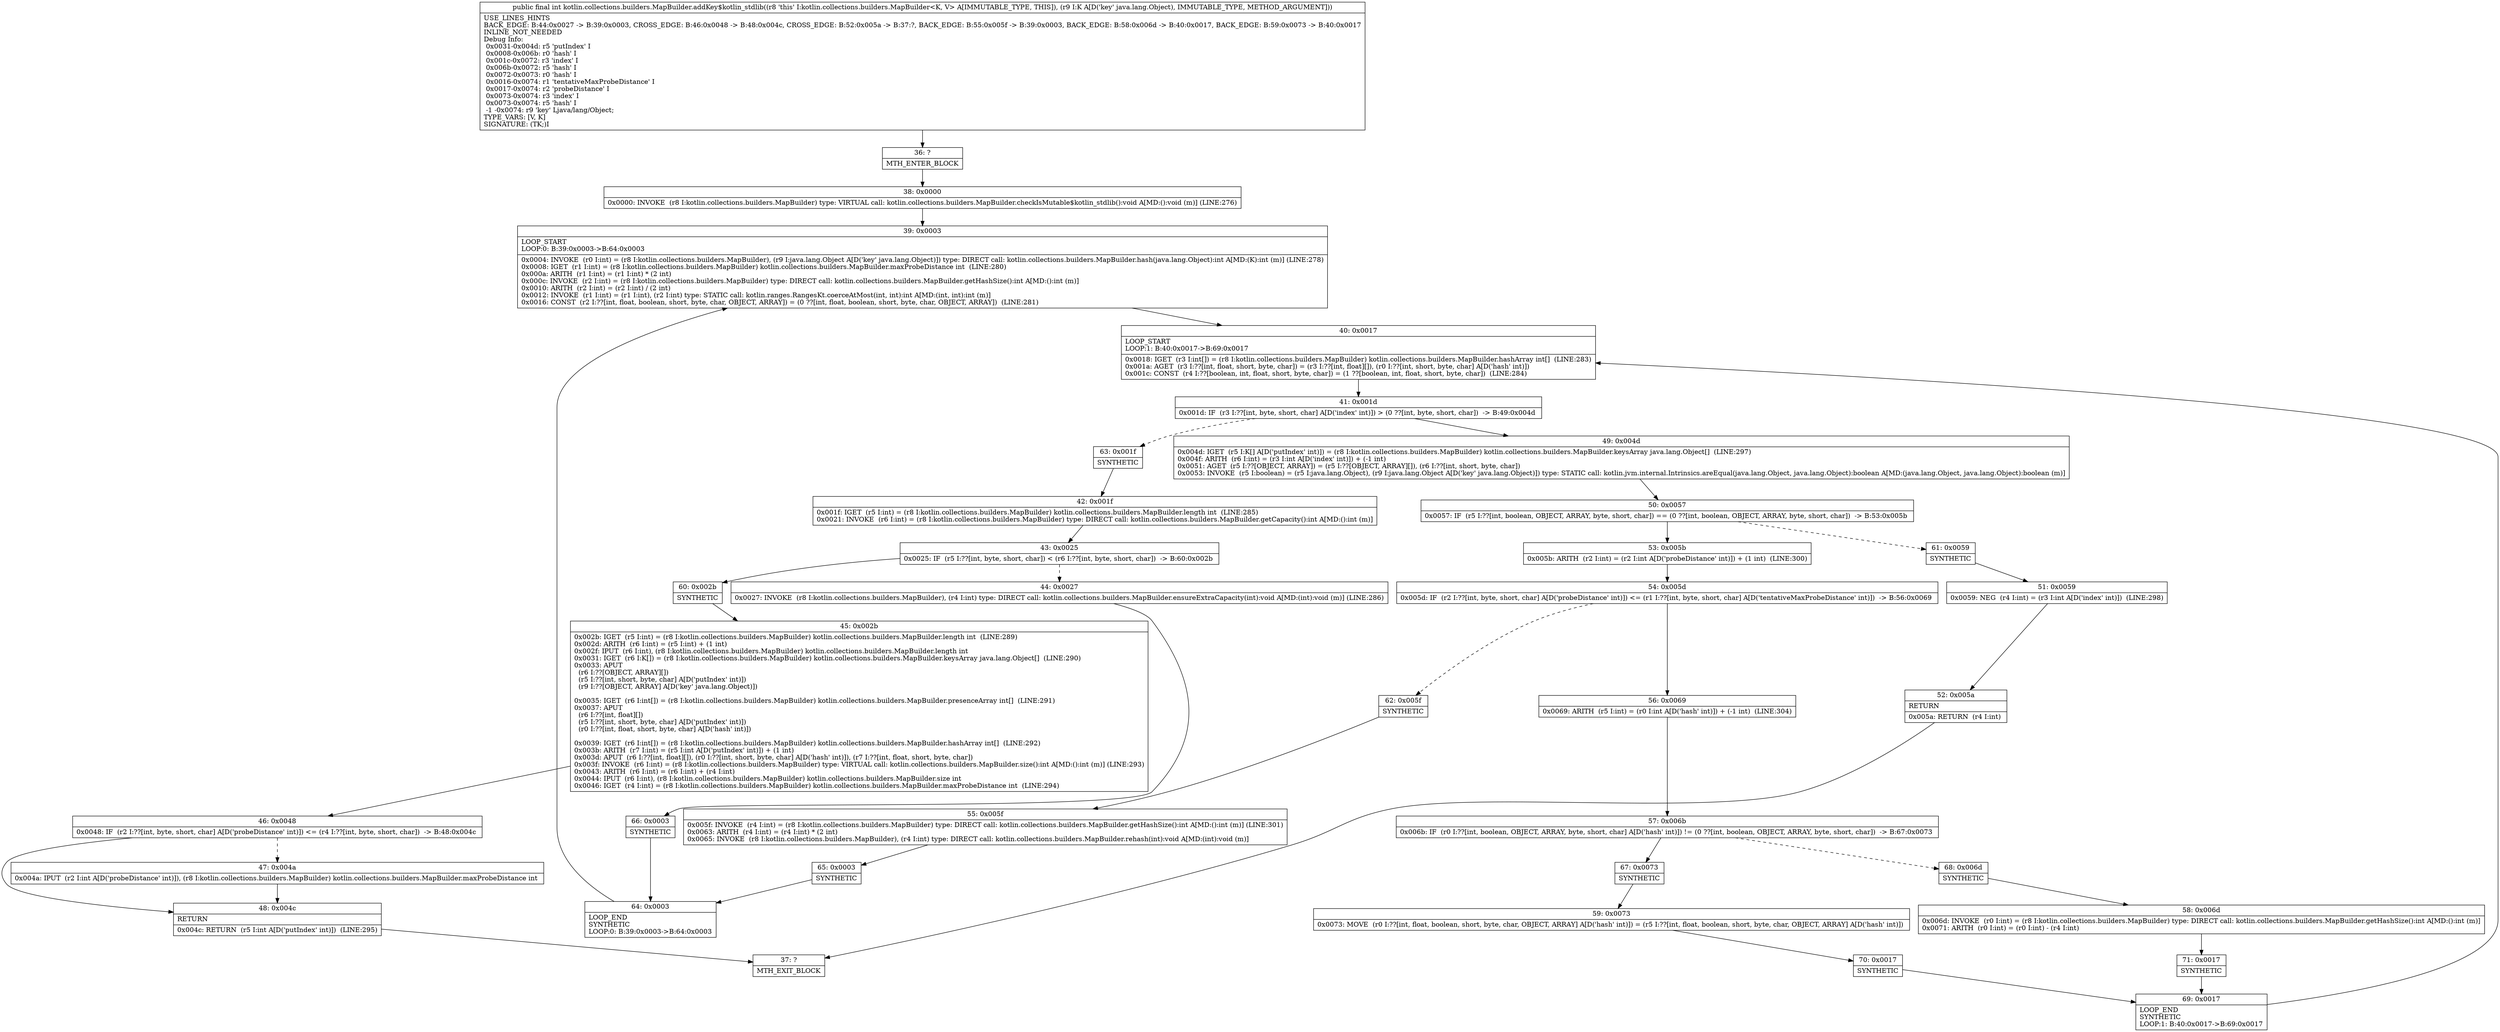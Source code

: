 digraph "CFG forkotlin.collections.builders.MapBuilder.addKey$kotlin_stdlib(Ljava\/lang\/Object;)I" {
Node_36 [shape=record,label="{36\:\ ?|MTH_ENTER_BLOCK\l}"];
Node_38 [shape=record,label="{38\:\ 0x0000|0x0000: INVOKE  (r8 I:kotlin.collections.builders.MapBuilder) type: VIRTUAL call: kotlin.collections.builders.MapBuilder.checkIsMutable$kotlin_stdlib():void A[MD:():void (m)] (LINE:276)\l}"];
Node_39 [shape=record,label="{39\:\ 0x0003|LOOP_START\lLOOP:0: B:39:0x0003\-\>B:64:0x0003\l|0x0004: INVOKE  (r0 I:int) = (r8 I:kotlin.collections.builders.MapBuilder), (r9 I:java.lang.Object A[D('key' java.lang.Object)]) type: DIRECT call: kotlin.collections.builders.MapBuilder.hash(java.lang.Object):int A[MD:(K):int (m)] (LINE:278)\l0x0008: IGET  (r1 I:int) = (r8 I:kotlin.collections.builders.MapBuilder) kotlin.collections.builders.MapBuilder.maxProbeDistance int  (LINE:280)\l0x000a: ARITH  (r1 I:int) = (r1 I:int) * (2 int) \l0x000c: INVOKE  (r2 I:int) = (r8 I:kotlin.collections.builders.MapBuilder) type: DIRECT call: kotlin.collections.builders.MapBuilder.getHashSize():int A[MD:():int (m)]\l0x0010: ARITH  (r2 I:int) = (r2 I:int) \/ (2 int) \l0x0012: INVOKE  (r1 I:int) = (r1 I:int), (r2 I:int) type: STATIC call: kotlin.ranges.RangesKt.coerceAtMost(int, int):int A[MD:(int, int):int (m)]\l0x0016: CONST  (r2 I:??[int, float, boolean, short, byte, char, OBJECT, ARRAY]) = (0 ??[int, float, boolean, short, byte, char, OBJECT, ARRAY])  (LINE:281)\l}"];
Node_40 [shape=record,label="{40\:\ 0x0017|LOOP_START\lLOOP:1: B:40:0x0017\-\>B:69:0x0017\l|0x0018: IGET  (r3 I:int[]) = (r8 I:kotlin.collections.builders.MapBuilder) kotlin.collections.builders.MapBuilder.hashArray int[]  (LINE:283)\l0x001a: AGET  (r3 I:??[int, float, short, byte, char]) = (r3 I:??[int, float][]), (r0 I:??[int, short, byte, char] A[D('hash' int)]) \l0x001c: CONST  (r4 I:??[boolean, int, float, short, byte, char]) = (1 ??[boolean, int, float, short, byte, char])  (LINE:284)\l}"];
Node_41 [shape=record,label="{41\:\ 0x001d|0x001d: IF  (r3 I:??[int, byte, short, char] A[D('index' int)]) \> (0 ??[int, byte, short, char])  \-\> B:49:0x004d \l}"];
Node_49 [shape=record,label="{49\:\ 0x004d|0x004d: IGET  (r5 I:K[] A[D('putIndex' int)]) = (r8 I:kotlin.collections.builders.MapBuilder) kotlin.collections.builders.MapBuilder.keysArray java.lang.Object[]  (LINE:297)\l0x004f: ARITH  (r6 I:int) = (r3 I:int A[D('index' int)]) + (\-1 int) \l0x0051: AGET  (r5 I:??[OBJECT, ARRAY]) = (r5 I:??[OBJECT, ARRAY][]), (r6 I:??[int, short, byte, char]) \l0x0053: INVOKE  (r5 I:boolean) = (r5 I:java.lang.Object), (r9 I:java.lang.Object A[D('key' java.lang.Object)]) type: STATIC call: kotlin.jvm.internal.Intrinsics.areEqual(java.lang.Object, java.lang.Object):boolean A[MD:(java.lang.Object, java.lang.Object):boolean (m)]\l}"];
Node_50 [shape=record,label="{50\:\ 0x0057|0x0057: IF  (r5 I:??[int, boolean, OBJECT, ARRAY, byte, short, char]) == (0 ??[int, boolean, OBJECT, ARRAY, byte, short, char])  \-\> B:53:0x005b \l}"];
Node_53 [shape=record,label="{53\:\ 0x005b|0x005b: ARITH  (r2 I:int) = (r2 I:int A[D('probeDistance' int)]) + (1 int)  (LINE:300)\l}"];
Node_54 [shape=record,label="{54\:\ 0x005d|0x005d: IF  (r2 I:??[int, byte, short, char] A[D('probeDistance' int)]) \<= (r1 I:??[int, byte, short, char] A[D('tentativeMaxProbeDistance' int)])  \-\> B:56:0x0069 \l}"];
Node_56 [shape=record,label="{56\:\ 0x0069|0x0069: ARITH  (r5 I:int) = (r0 I:int A[D('hash' int)]) + (\-1 int)  (LINE:304)\l}"];
Node_57 [shape=record,label="{57\:\ 0x006b|0x006b: IF  (r0 I:??[int, boolean, OBJECT, ARRAY, byte, short, char] A[D('hash' int)]) != (0 ??[int, boolean, OBJECT, ARRAY, byte, short, char])  \-\> B:67:0x0073 \l}"];
Node_67 [shape=record,label="{67\:\ 0x0073|SYNTHETIC\l}"];
Node_59 [shape=record,label="{59\:\ 0x0073|0x0073: MOVE  (r0 I:??[int, float, boolean, short, byte, char, OBJECT, ARRAY] A[D('hash' int)]) = (r5 I:??[int, float, boolean, short, byte, char, OBJECT, ARRAY] A[D('hash' int)]) \l}"];
Node_70 [shape=record,label="{70\:\ 0x0017|SYNTHETIC\l}"];
Node_69 [shape=record,label="{69\:\ 0x0017|LOOP_END\lSYNTHETIC\lLOOP:1: B:40:0x0017\-\>B:69:0x0017\l}"];
Node_68 [shape=record,label="{68\:\ 0x006d|SYNTHETIC\l}"];
Node_58 [shape=record,label="{58\:\ 0x006d|0x006d: INVOKE  (r0 I:int) = (r8 I:kotlin.collections.builders.MapBuilder) type: DIRECT call: kotlin.collections.builders.MapBuilder.getHashSize():int A[MD:():int (m)]\l0x0071: ARITH  (r0 I:int) = (r0 I:int) \- (r4 I:int) \l}"];
Node_71 [shape=record,label="{71\:\ 0x0017|SYNTHETIC\l}"];
Node_62 [shape=record,label="{62\:\ 0x005f|SYNTHETIC\l}"];
Node_55 [shape=record,label="{55\:\ 0x005f|0x005f: INVOKE  (r4 I:int) = (r8 I:kotlin.collections.builders.MapBuilder) type: DIRECT call: kotlin.collections.builders.MapBuilder.getHashSize():int A[MD:():int (m)] (LINE:301)\l0x0063: ARITH  (r4 I:int) = (r4 I:int) * (2 int) \l0x0065: INVOKE  (r8 I:kotlin.collections.builders.MapBuilder), (r4 I:int) type: DIRECT call: kotlin.collections.builders.MapBuilder.rehash(int):void A[MD:(int):void (m)]\l}"];
Node_65 [shape=record,label="{65\:\ 0x0003|SYNTHETIC\l}"];
Node_64 [shape=record,label="{64\:\ 0x0003|LOOP_END\lSYNTHETIC\lLOOP:0: B:39:0x0003\-\>B:64:0x0003\l}"];
Node_61 [shape=record,label="{61\:\ 0x0059|SYNTHETIC\l}"];
Node_51 [shape=record,label="{51\:\ 0x0059|0x0059: NEG  (r4 I:int) = (r3 I:int A[D('index' int)])  (LINE:298)\l}"];
Node_52 [shape=record,label="{52\:\ 0x005a|RETURN\l|0x005a: RETURN  (r4 I:int) \l}"];
Node_37 [shape=record,label="{37\:\ ?|MTH_EXIT_BLOCK\l}"];
Node_63 [shape=record,label="{63\:\ 0x001f|SYNTHETIC\l}"];
Node_42 [shape=record,label="{42\:\ 0x001f|0x001f: IGET  (r5 I:int) = (r8 I:kotlin.collections.builders.MapBuilder) kotlin.collections.builders.MapBuilder.length int  (LINE:285)\l0x0021: INVOKE  (r6 I:int) = (r8 I:kotlin.collections.builders.MapBuilder) type: DIRECT call: kotlin.collections.builders.MapBuilder.getCapacity():int A[MD:():int (m)]\l}"];
Node_43 [shape=record,label="{43\:\ 0x0025|0x0025: IF  (r5 I:??[int, byte, short, char]) \< (r6 I:??[int, byte, short, char])  \-\> B:60:0x002b \l}"];
Node_44 [shape=record,label="{44\:\ 0x0027|0x0027: INVOKE  (r8 I:kotlin.collections.builders.MapBuilder), (r4 I:int) type: DIRECT call: kotlin.collections.builders.MapBuilder.ensureExtraCapacity(int):void A[MD:(int):void (m)] (LINE:286)\l}"];
Node_66 [shape=record,label="{66\:\ 0x0003|SYNTHETIC\l}"];
Node_60 [shape=record,label="{60\:\ 0x002b|SYNTHETIC\l}"];
Node_45 [shape=record,label="{45\:\ 0x002b|0x002b: IGET  (r5 I:int) = (r8 I:kotlin.collections.builders.MapBuilder) kotlin.collections.builders.MapBuilder.length int  (LINE:289)\l0x002d: ARITH  (r6 I:int) = (r5 I:int) + (1 int) \l0x002f: IPUT  (r6 I:int), (r8 I:kotlin.collections.builders.MapBuilder) kotlin.collections.builders.MapBuilder.length int \l0x0031: IGET  (r6 I:K[]) = (r8 I:kotlin.collections.builders.MapBuilder) kotlin.collections.builders.MapBuilder.keysArray java.lang.Object[]  (LINE:290)\l0x0033: APUT  \l  (r6 I:??[OBJECT, ARRAY][])\l  (r5 I:??[int, short, byte, char] A[D('putIndex' int)])\l  (r9 I:??[OBJECT, ARRAY] A[D('key' java.lang.Object)])\l \l0x0035: IGET  (r6 I:int[]) = (r8 I:kotlin.collections.builders.MapBuilder) kotlin.collections.builders.MapBuilder.presenceArray int[]  (LINE:291)\l0x0037: APUT  \l  (r6 I:??[int, float][])\l  (r5 I:??[int, short, byte, char] A[D('putIndex' int)])\l  (r0 I:??[int, float, short, byte, char] A[D('hash' int)])\l \l0x0039: IGET  (r6 I:int[]) = (r8 I:kotlin.collections.builders.MapBuilder) kotlin.collections.builders.MapBuilder.hashArray int[]  (LINE:292)\l0x003b: ARITH  (r7 I:int) = (r5 I:int A[D('putIndex' int)]) + (1 int) \l0x003d: APUT  (r6 I:??[int, float][]), (r0 I:??[int, short, byte, char] A[D('hash' int)]), (r7 I:??[int, float, short, byte, char]) \l0x003f: INVOKE  (r6 I:int) = (r8 I:kotlin.collections.builders.MapBuilder) type: VIRTUAL call: kotlin.collections.builders.MapBuilder.size():int A[MD:():int (m)] (LINE:293)\l0x0043: ARITH  (r6 I:int) = (r6 I:int) + (r4 I:int) \l0x0044: IPUT  (r6 I:int), (r8 I:kotlin.collections.builders.MapBuilder) kotlin.collections.builders.MapBuilder.size int \l0x0046: IGET  (r4 I:int) = (r8 I:kotlin.collections.builders.MapBuilder) kotlin.collections.builders.MapBuilder.maxProbeDistance int  (LINE:294)\l}"];
Node_46 [shape=record,label="{46\:\ 0x0048|0x0048: IF  (r2 I:??[int, byte, short, char] A[D('probeDistance' int)]) \<= (r4 I:??[int, byte, short, char])  \-\> B:48:0x004c \l}"];
Node_47 [shape=record,label="{47\:\ 0x004a|0x004a: IPUT  (r2 I:int A[D('probeDistance' int)]), (r8 I:kotlin.collections.builders.MapBuilder) kotlin.collections.builders.MapBuilder.maxProbeDistance int \l}"];
Node_48 [shape=record,label="{48\:\ 0x004c|RETURN\l|0x004c: RETURN  (r5 I:int A[D('putIndex' int)])  (LINE:295)\l}"];
MethodNode[shape=record,label="{public final int kotlin.collections.builders.MapBuilder.addKey$kotlin_stdlib((r8 'this' I:kotlin.collections.builders.MapBuilder\<K, V\> A[IMMUTABLE_TYPE, THIS]), (r9 I:K A[D('key' java.lang.Object), IMMUTABLE_TYPE, METHOD_ARGUMENT]))  | USE_LINES_HINTS\lBACK_EDGE: B:44:0x0027 \-\> B:39:0x0003, CROSS_EDGE: B:46:0x0048 \-\> B:48:0x004c, CROSS_EDGE: B:52:0x005a \-\> B:37:?, BACK_EDGE: B:55:0x005f \-\> B:39:0x0003, BACK_EDGE: B:58:0x006d \-\> B:40:0x0017, BACK_EDGE: B:59:0x0073 \-\> B:40:0x0017\lINLINE_NOT_NEEDED\lDebug Info:\l  0x0031\-0x004d: r5 'putIndex' I\l  0x0008\-0x006b: r0 'hash' I\l  0x001c\-0x0072: r3 'index' I\l  0x006b\-0x0072: r5 'hash' I\l  0x0072\-0x0073: r0 'hash' I\l  0x0016\-0x0074: r1 'tentativeMaxProbeDistance' I\l  0x0017\-0x0074: r2 'probeDistance' I\l  0x0073\-0x0074: r3 'index' I\l  0x0073\-0x0074: r5 'hash' I\l  \-1 \-0x0074: r9 'key' Ljava\/lang\/Object;\lTYPE_VARS: [V, K]\lSIGNATURE: (TK;)I\l}"];
MethodNode -> Node_36;Node_36 -> Node_38;
Node_38 -> Node_39;
Node_39 -> Node_40;
Node_40 -> Node_41;
Node_41 -> Node_49;
Node_41 -> Node_63[style=dashed];
Node_49 -> Node_50;
Node_50 -> Node_53;
Node_50 -> Node_61[style=dashed];
Node_53 -> Node_54;
Node_54 -> Node_56;
Node_54 -> Node_62[style=dashed];
Node_56 -> Node_57;
Node_57 -> Node_67;
Node_57 -> Node_68[style=dashed];
Node_67 -> Node_59;
Node_59 -> Node_70;
Node_70 -> Node_69;
Node_69 -> Node_40;
Node_68 -> Node_58;
Node_58 -> Node_71;
Node_71 -> Node_69;
Node_62 -> Node_55;
Node_55 -> Node_65;
Node_65 -> Node_64;
Node_64 -> Node_39;
Node_61 -> Node_51;
Node_51 -> Node_52;
Node_52 -> Node_37;
Node_63 -> Node_42;
Node_42 -> Node_43;
Node_43 -> Node_44[style=dashed];
Node_43 -> Node_60;
Node_44 -> Node_66;
Node_66 -> Node_64;
Node_60 -> Node_45;
Node_45 -> Node_46;
Node_46 -> Node_47[style=dashed];
Node_46 -> Node_48;
Node_47 -> Node_48;
Node_48 -> Node_37;
}

